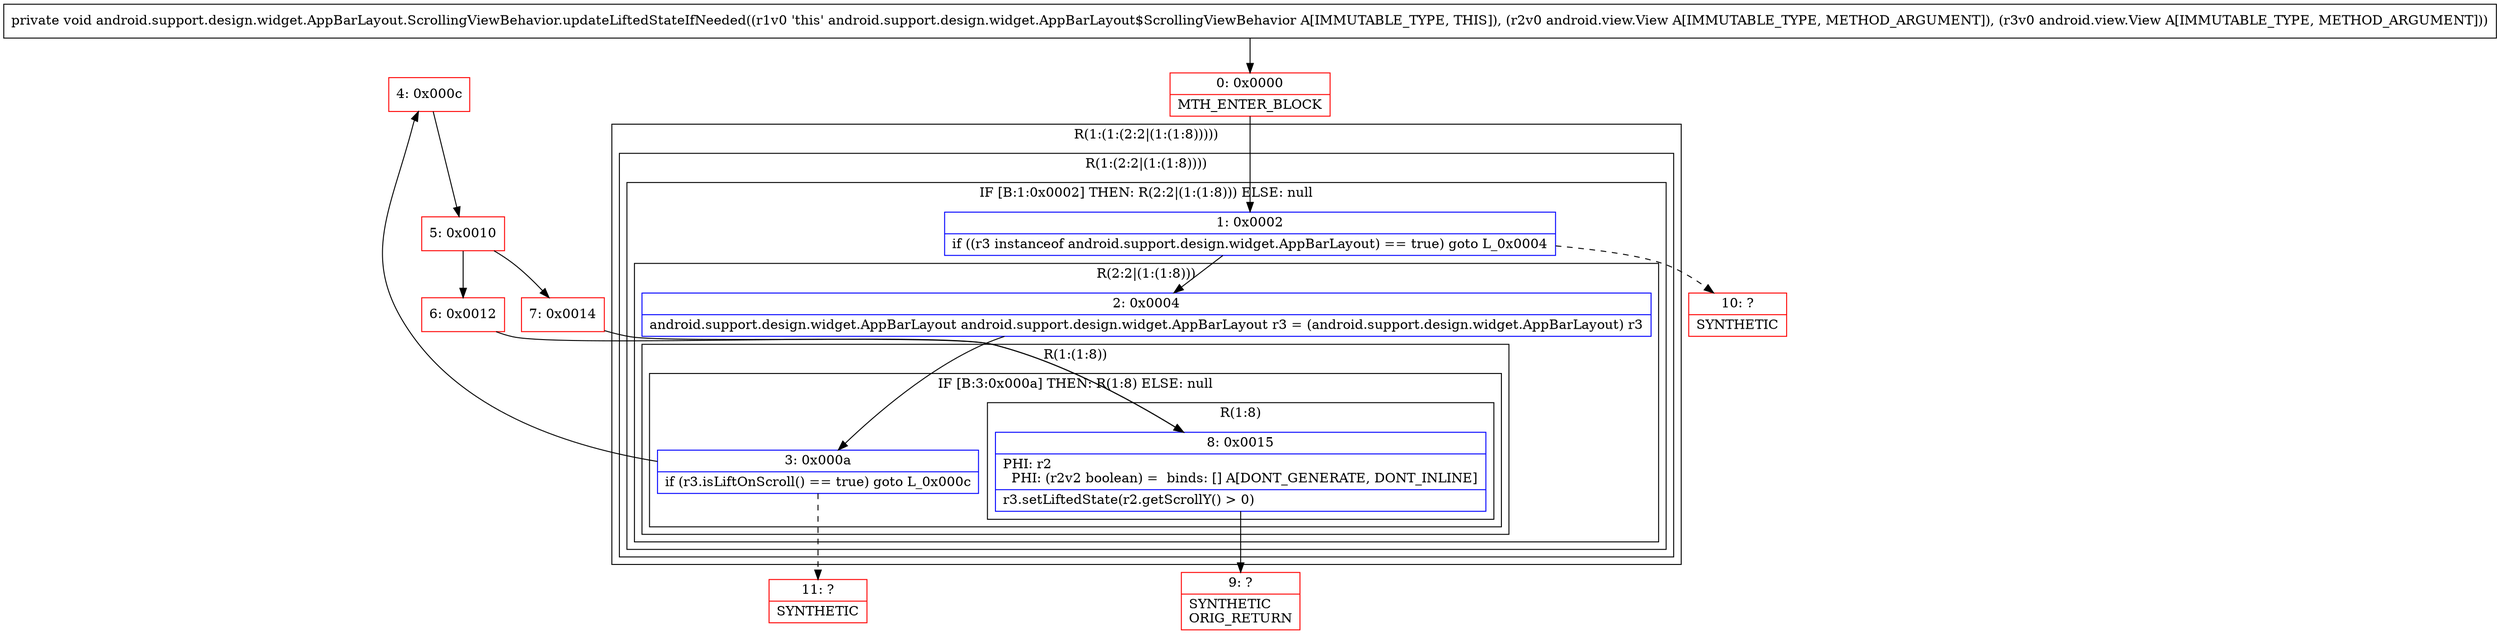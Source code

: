 digraph "CFG forandroid.support.design.widget.AppBarLayout.ScrollingViewBehavior.updateLiftedStateIfNeeded(Landroid\/view\/View;Landroid\/view\/View;)V" {
subgraph cluster_Region_691996953 {
label = "R(1:(1:(2:2|(1:(1:8)))))";
node [shape=record,color=blue];
subgraph cluster_Region_1882698023 {
label = "R(1:(2:2|(1:(1:8))))";
node [shape=record,color=blue];
subgraph cluster_IfRegion_1717925284 {
label = "IF [B:1:0x0002] THEN: R(2:2|(1:(1:8))) ELSE: null";
node [shape=record,color=blue];
Node_1 [shape=record,label="{1\:\ 0x0002|if ((r3 instanceof android.support.design.widget.AppBarLayout) == true) goto L_0x0004\l}"];
subgraph cluster_Region_234982448 {
label = "R(2:2|(1:(1:8)))";
node [shape=record,color=blue];
Node_2 [shape=record,label="{2\:\ 0x0004|android.support.design.widget.AppBarLayout android.support.design.widget.AppBarLayout r3 = (android.support.design.widget.AppBarLayout) r3\l}"];
subgraph cluster_Region_1865687800 {
label = "R(1:(1:8))";
node [shape=record,color=blue];
subgraph cluster_IfRegion_378724145 {
label = "IF [B:3:0x000a] THEN: R(1:8) ELSE: null";
node [shape=record,color=blue];
Node_3 [shape=record,label="{3\:\ 0x000a|if (r3.isLiftOnScroll() == true) goto L_0x000c\l}"];
subgraph cluster_Region_1450267864 {
label = "R(1:8)";
node [shape=record,color=blue];
Node_8 [shape=record,label="{8\:\ 0x0015|PHI: r2 \l  PHI: (r2v2 boolean) =  binds: [] A[DONT_GENERATE, DONT_INLINE]\l|r3.setLiftedState(r2.getScrollY() \> 0)\l}"];
}
}
}
}
}
}
}
Node_0 [shape=record,color=red,label="{0\:\ 0x0000|MTH_ENTER_BLOCK\l}"];
Node_4 [shape=record,color=red,label="{4\:\ 0x000c}"];
Node_5 [shape=record,color=red,label="{5\:\ 0x0010}"];
Node_6 [shape=record,color=red,label="{6\:\ 0x0012}"];
Node_7 [shape=record,color=red,label="{7\:\ 0x0014}"];
Node_9 [shape=record,color=red,label="{9\:\ ?|SYNTHETIC\lORIG_RETURN\l}"];
Node_10 [shape=record,color=red,label="{10\:\ ?|SYNTHETIC\l}"];
Node_11 [shape=record,color=red,label="{11\:\ ?|SYNTHETIC\l}"];
MethodNode[shape=record,label="{private void android.support.design.widget.AppBarLayout.ScrollingViewBehavior.updateLiftedStateIfNeeded((r1v0 'this' android.support.design.widget.AppBarLayout$ScrollingViewBehavior A[IMMUTABLE_TYPE, THIS]), (r2v0 android.view.View A[IMMUTABLE_TYPE, METHOD_ARGUMENT]), (r3v0 android.view.View A[IMMUTABLE_TYPE, METHOD_ARGUMENT])) }"];
MethodNode -> Node_0;
Node_1 -> Node_2;
Node_1 -> Node_10[style=dashed];
Node_2 -> Node_3;
Node_3 -> Node_4;
Node_3 -> Node_11[style=dashed];
Node_8 -> Node_9;
Node_0 -> Node_1;
Node_4 -> Node_5;
Node_5 -> Node_6;
Node_5 -> Node_7;
Node_6 -> Node_8;
Node_7 -> Node_8;
}

